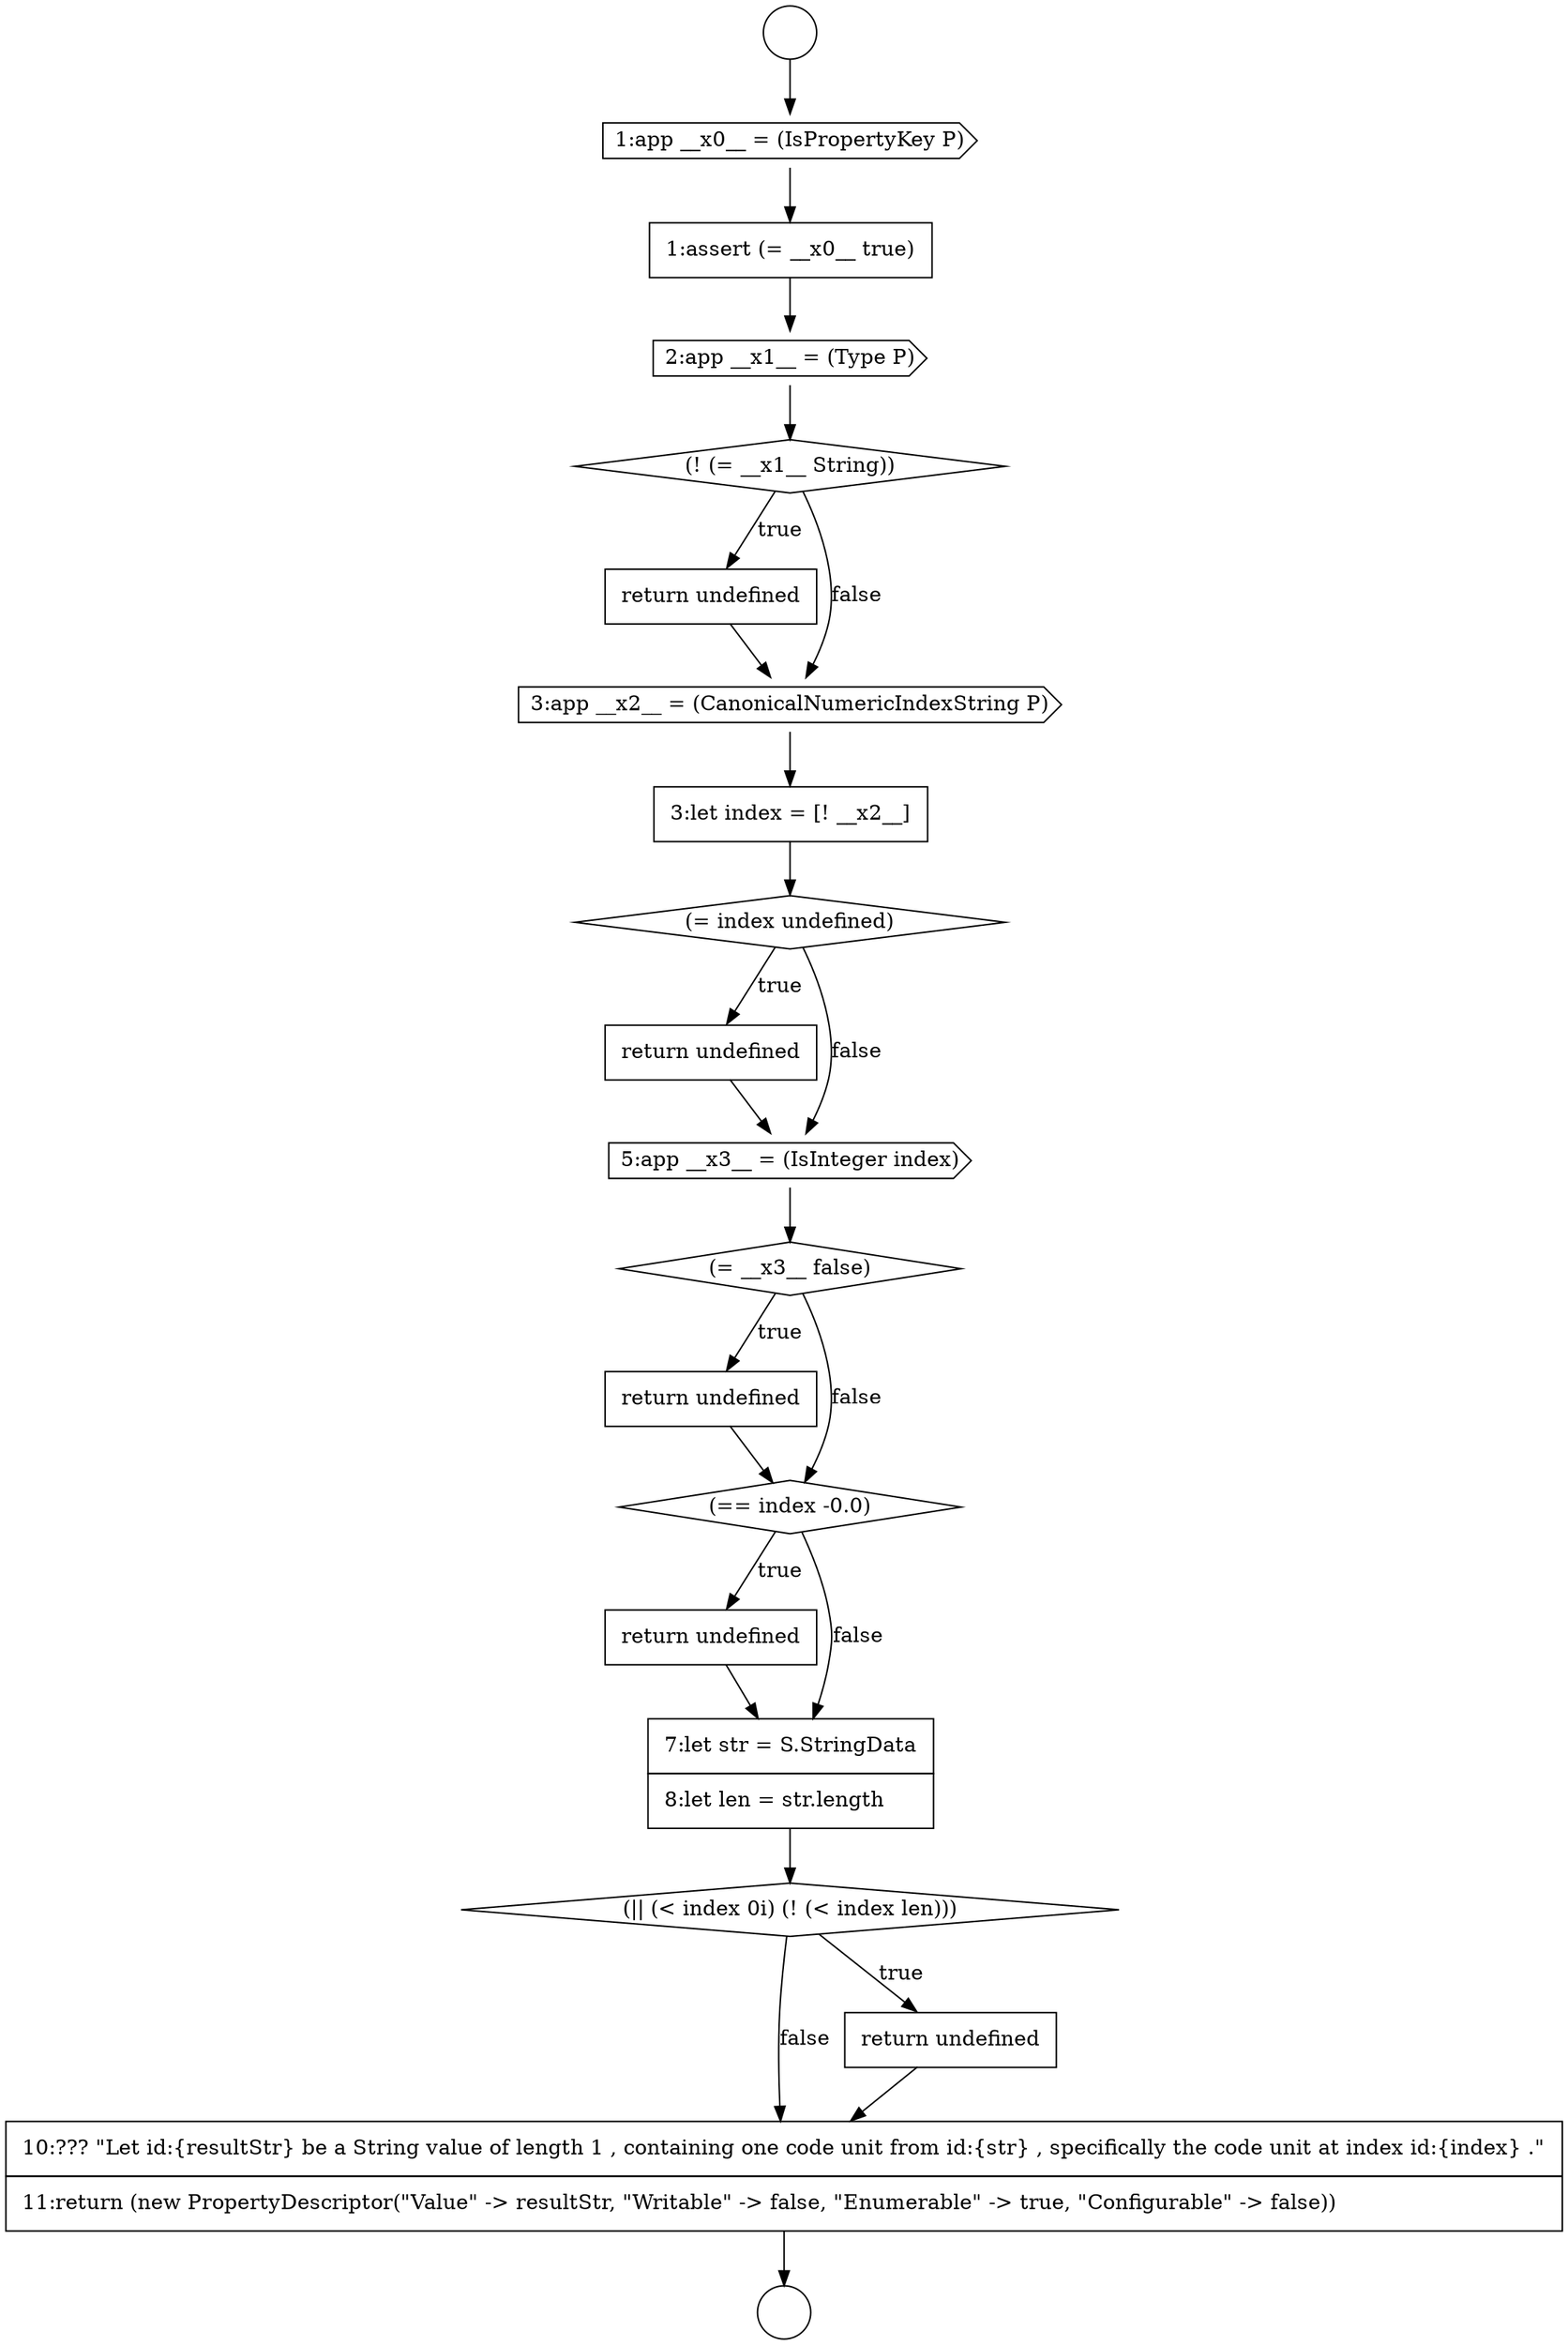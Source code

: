 digraph {
  node2282 [shape=none, margin=0, label=<<font color="black">
    <table border="0" cellborder="1" cellspacing="0" cellpadding="10">
      <tr><td align="left">10:??? &quot;Let id:{resultStr} be a String value of length 1 , containing one code unit from id:{str} , specifically the code unit at index id:{index} .&quot;</td></tr>
      <tr><td align="left">11:return (new PropertyDescriptor(&quot;Value&quot; -&gt; resultStr, &quot;Writable&quot; -&gt; false, &quot;Enumerable&quot; -&gt; true, &quot;Configurable&quot; -&gt; false))</td></tr>
    </table>
  </font>> color="black" fillcolor="white" style=filled]
  node2281 [shape=none, margin=0, label=<<font color="black">
    <table border="0" cellborder="1" cellspacing="0" cellpadding="10">
      <tr><td align="left">return undefined</td></tr>
    </table>
  </font>> color="black" fillcolor="white" style=filled]
  node2268 [shape=diamond, label=<<font color="black">(! (= __x1__ String))</font>> color="black" fillcolor="white" style=filled]
  node2272 [shape=diamond, label=<<font color="black">(= index undefined)</font>> color="black" fillcolor="white" style=filled]
  node2275 [shape=diamond, label=<<font color="black">(= __x3__ false)</font>> color="black" fillcolor="white" style=filled]
  node2271 [shape=none, margin=0, label=<<font color="black">
    <table border="0" cellborder="1" cellspacing="0" cellpadding="10">
      <tr><td align="left">3:let index = [! __x2__]</td></tr>
    </table>
  </font>> color="black" fillcolor="white" style=filled]
  node2276 [shape=none, margin=0, label=<<font color="black">
    <table border="0" cellborder="1" cellspacing="0" cellpadding="10">
      <tr><td align="left">return undefined</td></tr>
    </table>
  </font>> color="black" fillcolor="white" style=filled]
  node2273 [shape=none, margin=0, label=<<font color="black">
    <table border="0" cellborder="1" cellspacing="0" cellpadding="10">
      <tr><td align="left">return undefined</td></tr>
    </table>
  </font>> color="black" fillcolor="white" style=filled]
  node2263 [shape=circle label=" " color="black" fillcolor="white" style=filled]
  node2280 [shape=diamond, label=<<font color="black">(|| (&lt; index 0i) (! (&lt; index len)))</font>> color="black" fillcolor="white" style=filled]
  node2269 [shape=none, margin=0, label=<<font color="black">
    <table border="0" cellborder="1" cellspacing="0" cellpadding="10">
      <tr><td align="left">return undefined</td></tr>
    </table>
  </font>> color="black" fillcolor="white" style=filled]
  node2274 [shape=cds, label=<<font color="black">5:app __x3__ = (IsInteger index)</font>> color="black" fillcolor="white" style=filled]
  node2264 [shape=circle label=" " color="black" fillcolor="white" style=filled]
  node2277 [shape=diamond, label=<<font color="black">(== index -0.0)</font>> color="black" fillcolor="white" style=filled]
  node2267 [shape=cds, label=<<font color="black">2:app __x1__ = (Type P)</font>> color="black" fillcolor="white" style=filled]
  node2278 [shape=none, margin=0, label=<<font color="black">
    <table border="0" cellborder="1" cellspacing="0" cellpadding="10">
      <tr><td align="left">return undefined</td></tr>
    </table>
  </font>> color="black" fillcolor="white" style=filled]
  node2279 [shape=none, margin=0, label=<<font color="black">
    <table border="0" cellborder="1" cellspacing="0" cellpadding="10">
      <tr><td align="left">7:let str = S.StringData</td></tr>
      <tr><td align="left">8:let len = str.length</td></tr>
    </table>
  </font>> color="black" fillcolor="white" style=filled]
  node2266 [shape=none, margin=0, label=<<font color="black">
    <table border="0" cellborder="1" cellspacing="0" cellpadding="10">
      <tr><td align="left">1:assert (= __x0__ true)</td></tr>
    </table>
  </font>> color="black" fillcolor="white" style=filled]
  node2265 [shape=cds, label=<<font color="black">1:app __x0__ = (IsPropertyKey P)</font>> color="black" fillcolor="white" style=filled]
  node2270 [shape=cds, label=<<font color="black">3:app __x2__ = (CanonicalNumericIndexString P)</font>> color="black" fillcolor="white" style=filled]
  node2275 -> node2276 [label=<<font color="black">true</font>> color="black"]
  node2275 -> node2277 [label=<<font color="black">false</font>> color="black"]
  node2269 -> node2270 [ color="black"]
  node2266 -> node2267 [ color="black"]
  node2282 -> node2264 [ color="black"]
  node2265 -> node2266 [ color="black"]
  node2267 -> node2268 [ color="black"]
  node2274 -> node2275 [ color="black"]
  node2273 -> node2274 [ color="black"]
  node2277 -> node2278 [label=<<font color="black">true</font>> color="black"]
  node2277 -> node2279 [label=<<font color="black">false</font>> color="black"]
  node2280 -> node2281 [label=<<font color="black">true</font>> color="black"]
  node2280 -> node2282 [label=<<font color="black">false</font>> color="black"]
  node2263 -> node2265 [ color="black"]
  node2271 -> node2272 [ color="black"]
  node2268 -> node2269 [label=<<font color="black">true</font>> color="black"]
  node2268 -> node2270 [label=<<font color="black">false</font>> color="black"]
  node2272 -> node2273 [label=<<font color="black">true</font>> color="black"]
  node2272 -> node2274 [label=<<font color="black">false</font>> color="black"]
  node2278 -> node2279 [ color="black"]
  node2270 -> node2271 [ color="black"]
  node2281 -> node2282 [ color="black"]
  node2276 -> node2277 [ color="black"]
  node2279 -> node2280 [ color="black"]
}
